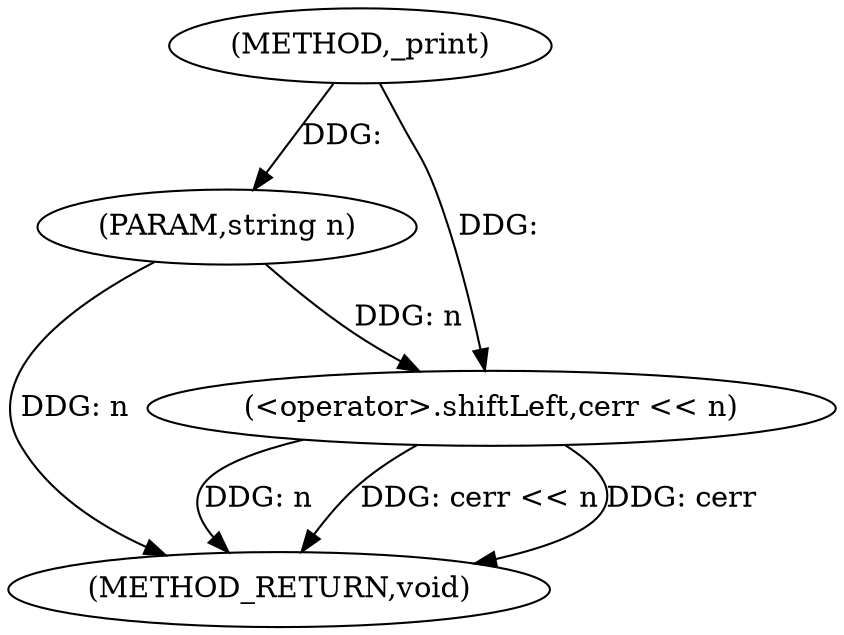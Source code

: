digraph "_print" {  
"1000120" [label = "(METHOD,_print)" ]
"1000126" [label = "(METHOD_RETURN,void)" ]
"1000121" [label = "(PARAM,string n)" ]
"1000123" [label = "(<operator>.shiftLeft,cerr << n)" ]
  "1000121" -> "1000126"  [ label = "DDG: n"] 
  "1000123" -> "1000126"  [ label = "DDG: n"] 
  "1000123" -> "1000126"  [ label = "DDG: cerr << n"] 
  "1000123" -> "1000126"  [ label = "DDG: cerr"] 
  "1000120" -> "1000121"  [ label = "DDG: "] 
  "1000120" -> "1000123"  [ label = "DDG: "] 
  "1000121" -> "1000123"  [ label = "DDG: n"] 
}
